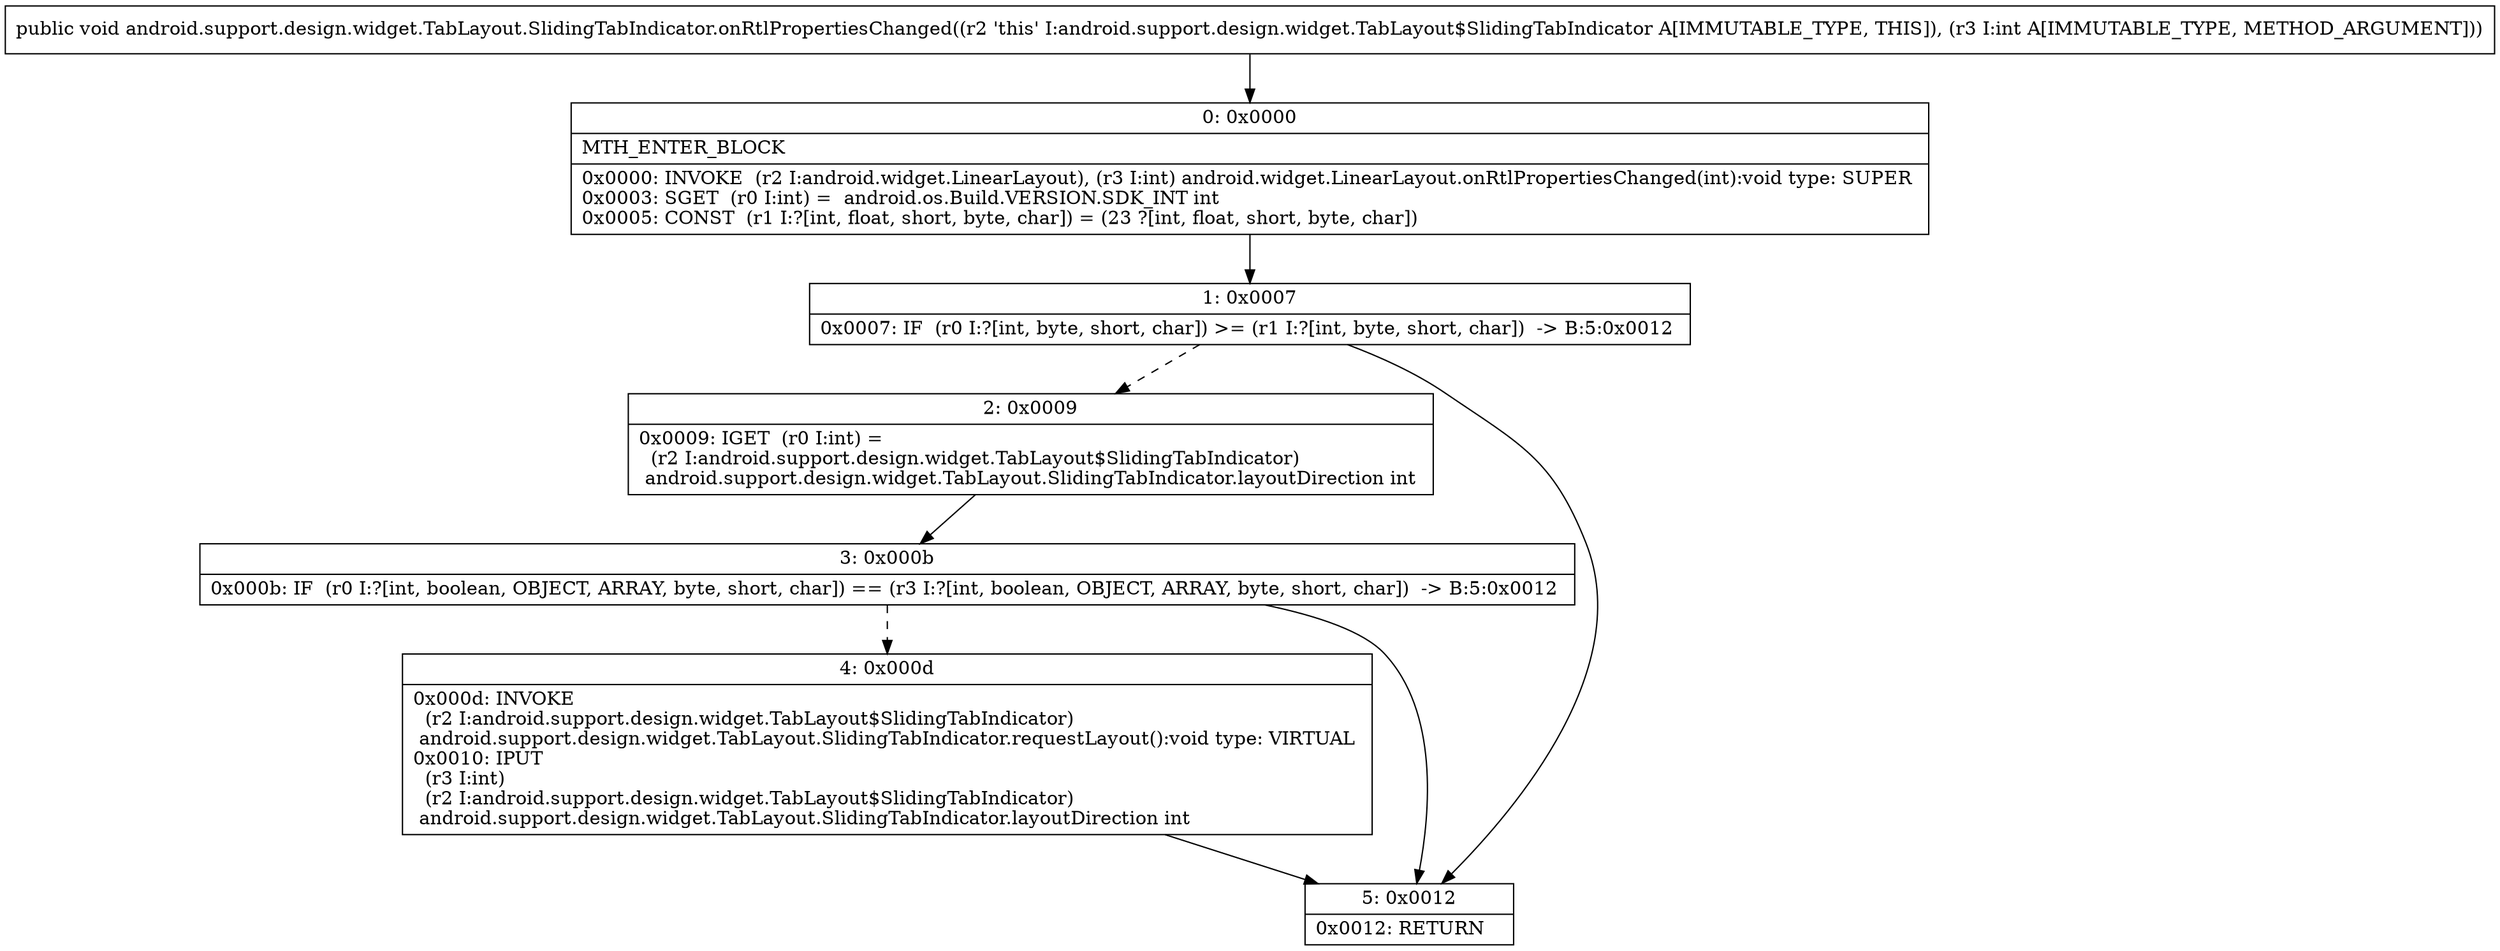 digraph "CFG forandroid.support.design.widget.TabLayout.SlidingTabIndicator.onRtlPropertiesChanged(I)V" {
Node_0 [shape=record,label="{0\:\ 0x0000|MTH_ENTER_BLOCK\l|0x0000: INVOKE  (r2 I:android.widget.LinearLayout), (r3 I:int) android.widget.LinearLayout.onRtlPropertiesChanged(int):void type: SUPER \l0x0003: SGET  (r0 I:int) =  android.os.Build.VERSION.SDK_INT int \l0x0005: CONST  (r1 I:?[int, float, short, byte, char]) = (23 ?[int, float, short, byte, char]) \l}"];
Node_1 [shape=record,label="{1\:\ 0x0007|0x0007: IF  (r0 I:?[int, byte, short, char]) \>= (r1 I:?[int, byte, short, char])  \-\> B:5:0x0012 \l}"];
Node_2 [shape=record,label="{2\:\ 0x0009|0x0009: IGET  (r0 I:int) = \l  (r2 I:android.support.design.widget.TabLayout$SlidingTabIndicator)\l android.support.design.widget.TabLayout.SlidingTabIndicator.layoutDirection int \l}"];
Node_3 [shape=record,label="{3\:\ 0x000b|0x000b: IF  (r0 I:?[int, boolean, OBJECT, ARRAY, byte, short, char]) == (r3 I:?[int, boolean, OBJECT, ARRAY, byte, short, char])  \-\> B:5:0x0012 \l}"];
Node_4 [shape=record,label="{4\:\ 0x000d|0x000d: INVOKE  \l  (r2 I:android.support.design.widget.TabLayout$SlidingTabIndicator)\l android.support.design.widget.TabLayout.SlidingTabIndicator.requestLayout():void type: VIRTUAL \l0x0010: IPUT  \l  (r3 I:int)\l  (r2 I:android.support.design.widget.TabLayout$SlidingTabIndicator)\l android.support.design.widget.TabLayout.SlidingTabIndicator.layoutDirection int \l}"];
Node_5 [shape=record,label="{5\:\ 0x0012|0x0012: RETURN   \l}"];
MethodNode[shape=record,label="{public void android.support.design.widget.TabLayout.SlidingTabIndicator.onRtlPropertiesChanged((r2 'this' I:android.support.design.widget.TabLayout$SlidingTabIndicator A[IMMUTABLE_TYPE, THIS]), (r3 I:int A[IMMUTABLE_TYPE, METHOD_ARGUMENT])) }"];
MethodNode -> Node_0;
Node_0 -> Node_1;
Node_1 -> Node_2[style=dashed];
Node_1 -> Node_5;
Node_2 -> Node_3;
Node_3 -> Node_4[style=dashed];
Node_3 -> Node_5;
Node_4 -> Node_5;
}

